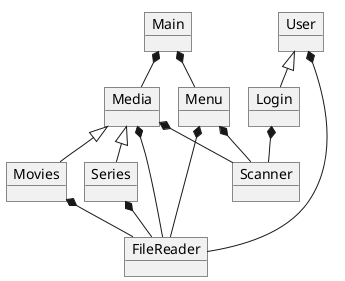 @startuml
'https://plantuml.com/sequence-diagram
!pragma layout smetana
object Main
object Media
object Movies
object Series
object User
object Login
object FileReader
object Menu
object Scanner



Main *-- Media
Main *-- Menu
Menu *-- FileReader
User *-- FileReader
Media *--FileReader
Movies *-- FileReader
Series *-- FileReader

Login *-- Scanner
Menu *-- Scanner
Media *-- Scanner



Media <|-- Movies
Media <|-- Series

User <|-- Login











@enduml